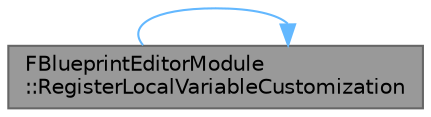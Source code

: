digraph "FBlueprintEditorModule::RegisterLocalVariableCustomization"
{
 // INTERACTIVE_SVG=YES
 // LATEX_PDF_SIZE
  bgcolor="transparent";
  edge [fontname=Helvetica,fontsize=10,labelfontname=Helvetica,labelfontsize=10];
  node [fontname=Helvetica,fontsize=10,shape=box,height=0.2,width=0.4];
  rankdir="LR";
  Node1 [id="Node000001",label="FBlueprintEditorModule\l::RegisterLocalVariableCustomization",height=0.2,width=0.4,color="gray40", fillcolor="grey60", style="filled", fontcolor="black",tooltip="Register a customization for for Blueprint local variables."];
  Node1 -> Node1 [id="edge1_Node000001_Node000001",color="steelblue1",style="solid",tooltip=" "];
}

